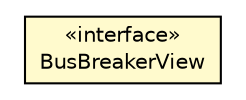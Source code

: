 #!/usr/local/bin/dot
#
# Class diagram 
# Generated by UMLGraph version R5_6 (http://www.umlgraph.org/)
#

digraph G {
	edge [fontname="Helvetica",fontsize=10,labelfontname="Helvetica",labelfontsize=10];
	node [fontname="Helvetica",fontsize=10,shape=plaintext];
	nodesep=0.25;
	ranksep=0.5;
	// eu.itesla_project.iidm.network.Network.BusBreakerView
	c4473 [label=<<table title="eu.itesla_project.iidm.network.Network.BusBreakerView" border="0" cellborder="1" cellspacing="0" cellpadding="2" port="p" bgcolor="lemonChiffon" href="./Network.BusBreakerView.html">
		<tr><td><table border="0" cellspacing="0" cellpadding="1">
<tr><td align="center" balign="center"> &#171;interface&#187; </td></tr>
<tr><td align="center" balign="center"> BusBreakerView </td></tr>
		</table></td></tr>
		</table>>, URL="./Network.BusBreakerView.html", fontname="Helvetica", fontcolor="black", fontsize=10.0];
}

